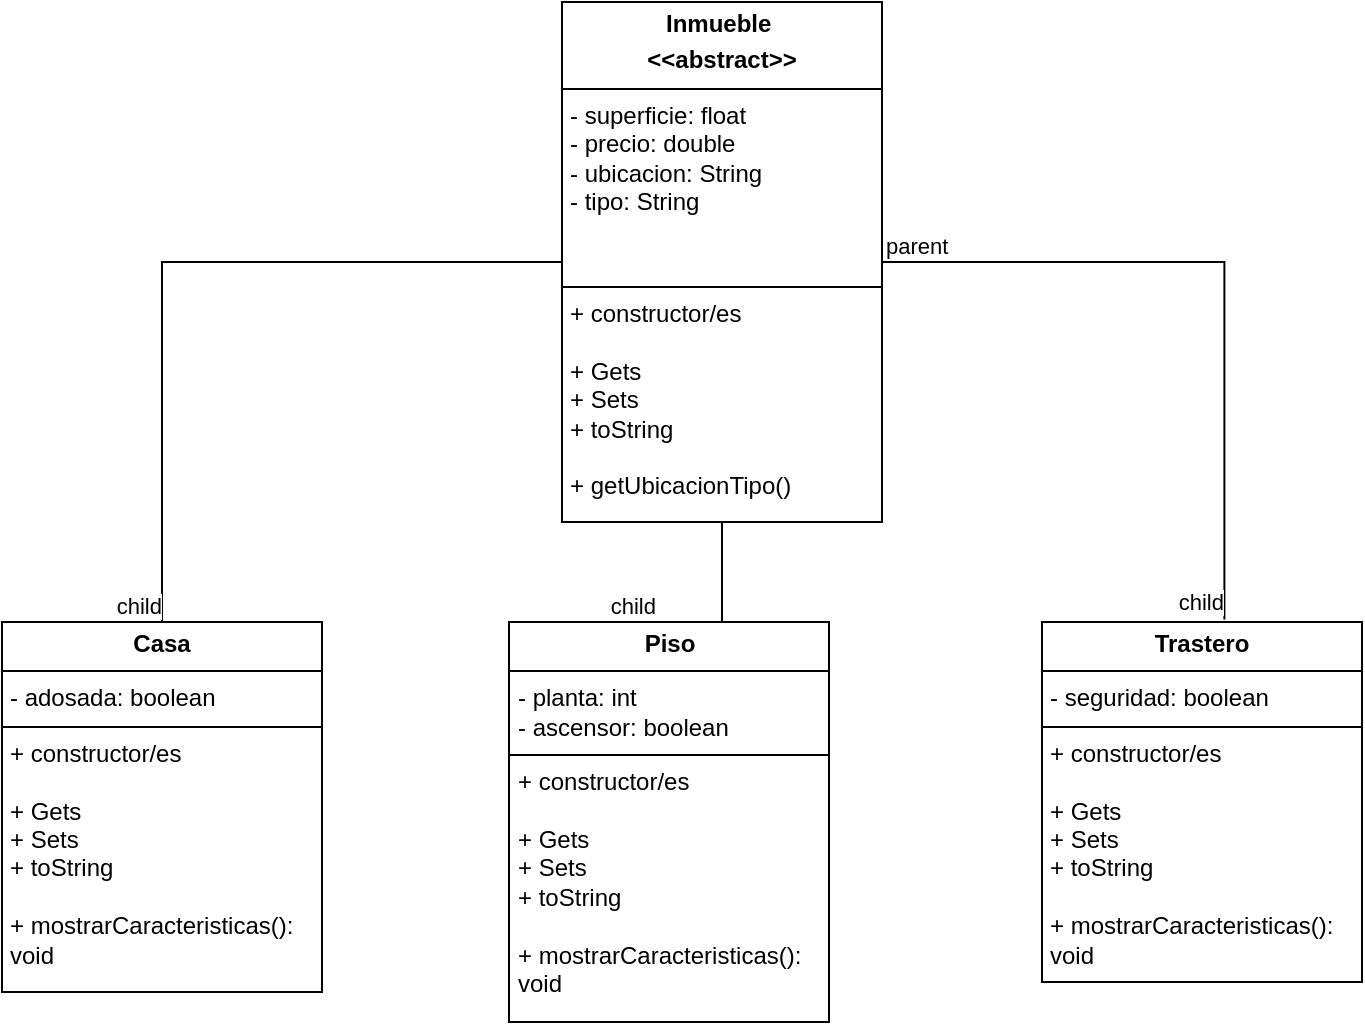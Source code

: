 <mxfile version="27.1.4">
  <diagram name="Página-1" id="6UwuOfi3thZ1TTabCSWb">
    <mxGraphModel dx="1042" dy="527" grid="1" gridSize="10" guides="1" tooltips="1" connect="1" arrows="1" fold="1" page="1" pageScale="1" pageWidth="827" pageHeight="1169" math="0" shadow="0">
      <root>
        <mxCell id="0" />
        <mxCell id="1" parent="0" />
        <mxCell id="gXOHecizUk67sBtpWtAF-37" value="" style="endArrow=none;html=1;edgeStyle=orthogonalEdgeStyle;rounded=0;entryX=0.5;entryY=0;entryDx=0;entryDy=0;" edge="1" parent="1" source="gXOHecizUk67sBtpWtAF-46" target="gXOHecizUk67sBtpWtAF-47">
          <mxGeometry relative="1" as="geometry">
            <mxPoint x="290" y="100" as="sourcePoint" />
            <mxPoint x="156.33" y="314.896" as="targetPoint" />
          </mxGeometry>
        </mxCell>
        <mxCell id="gXOHecizUk67sBtpWtAF-38" value="parent" style="edgeLabel;resizable=0;html=1;align=left;verticalAlign=bottom;" connectable="0" vertex="1" parent="gXOHecizUk67sBtpWtAF-37">
          <mxGeometry x="-1" relative="1" as="geometry" />
        </mxCell>
        <mxCell id="gXOHecizUk67sBtpWtAF-39" value="child" style="edgeLabel;resizable=0;html=1;align=right;verticalAlign=bottom;" connectable="0" vertex="1" parent="gXOHecizUk67sBtpWtAF-37">
          <mxGeometry x="1" relative="1" as="geometry" />
        </mxCell>
        <mxCell id="gXOHecizUk67sBtpWtAF-40" value="" style="endArrow=none;html=1;edgeStyle=orthogonalEdgeStyle;rounded=0;entryX=0.5;entryY=0;entryDx=0;entryDy=0;exitX=0.5;exitY=1;exitDx=0;exitDy=0;" edge="1" parent="1" source="gXOHecizUk67sBtpWtAF-46" target="gXOHecizUk67sBtpWtAF-48">
          <mxGeometry relative="1" as="geometry">
            <mxPoint x="436" y="210" as="sourcePoint" />
            <mxPoint x="435.54" y="312.972" as="targetPoint" />
            <Array as="points">
              <mxPoint x="440" y="340" />
            </Array>
          </mxGeometry>
        </mxCell>
        <mxCell id="gXOHecizUk67sBtpWtAF-41" value="parent" style="edgeLabel;resizable=0;html=1;align=left;verticalAlign=bottom;" connectable="0" vertex="1" parent="gXOHecizUk67sBtpWtAF-40">
          <mxGeometry x="-1" relative="1" as="geometry" />
        </mxCell>
        <mxCell id="gXOHecizUk67sBtpWtAF-42" value="child" style="edgeLabel;resizable=0;html=1;align=right;verticalAlign=bottom;" connectable="0" vertex="1" parent="gXOHecizUk67sBtpWtAF-40">
          <mxGeometry x="1" relative="1" as="geometry">
            <mxPoint x="-6" as="offset" />
          </mxGeometry>
        </mxCell>
        <mxCell id="gXOHecizUk67sBtpWtAF-43" value="" style="endArrow=none;html=1;edgeStyle=orthogonalEdgeStyle;rounded=0;exitX=1;exitY=0.5;exitDx=0;exitDy=0;entryX=0.57;entryY=-0.007;entryDx=0;entryDy=0;entryPerimeter=0;" edge="1" parent="1" source="gXOHecizUk67sBtpWtAF-46" target="gXOHecizUk67sBtpWtAF-49">
          <mxGeometry relative="1" as="geometry">
            <mxPoint x="520" y="79" as="sourcePoint" />
            <mxPoint x="680" y="390" as="targetPoint" />
          </mxGeometry>
        </mxCell>
        <mxCell id="gXOHecizUk67sBtpWtAF-44" value="parent" style="edgeLabel;resizable=0;html=1;align=left;verticalAlign=bottom;" connectable="0" vertex="1" parent="gXOHecizUk67sBtpWtAF-43">
          <mxGeometry x="-1" relative="1" as="geometry" />
        </mxCell>
        <mxCell id="gXOHecizUk67sBtpWtAF-45" value="child" style="edgeLabel;resizable=0;html=1;align=right;verticalAlign=bottom;" connectable="0" vertex="1" parent="gXOHecizUk67sBtpWtAF-43">
          <mxGeometry x="1" relative="1" as="geometry" />
        </mxCell>
        <mxCell id="gXOHecizUk67sBtpWtAF-46" value="&lt;p style=&quot;margin:0px;margin-top:4px;text-align:center;&quot;&gt;&lt;b&gt;Inmueble&amp;nbsp;&lt;/b&gt;&lt;/p&gt;&lt;p style=&quot;margin:0px;margin-top:4px;text-align:center;&quot;&gt;&lt;b&gt;&amp;lt;&amp;lt;abstract&amp;gt;&amp;gt;&lt;/b&gt;&lt;/p&gt;&lt;hr size=&quot;1&quot; style=&quot;border-style:solid;&quot;&gt;&lt;p style=&quot;margin:0px;margin-left:4px;&quot;&gt;- superficie: float&lt;/p&gt;&lt;p style=&quot;margin:0px;margin-left:4px;&quot;&gt;- precio: double&lt;/p&gt;&lt;p style=&quot;margin:0px;margin-left:4px;&quot;&gt;- ubicacion: String&lt;/p&gt;&lt;p style=&quot;margin:0px;margin-left:4px;&quot;&gt;- tipo: String&lt;/p&gt;&lt;p style=&quot;margin:0px;margin-left:4px;&quot;&gt;&lt;br&gt;&lt;/p&gt;&lt;p style=&quot;margin:0px;margin-left:4px;&quot;&gt;&lt;span style=&quot;color: rgba(0, 0, 0, 0); font-family: monospace; font-size: 0px; text-wrap-mode: nowrap;&quot;&gt;%3CmxGraphModel%3E%3Croot%3E%3CmxCell%20id%3D%220%22%2F%3E%3CmxCell%20id%3D%221%22%20parent%3D%220%22%2F%3E%3CmxCell%20id%3D%222%22%20value%3D%22%2B%20superficie%3A%20double%22%20style%3D%22text%3BstrokeColor%3Dnone%3BfillColor%3Dnone%3Balign%3Dleft%3BverticalAlign%3Dtop%3BspacingLeft%3D4%3BspacingRight%3D4%3Boverflow%3Dhidden%3Brotatable%3D0%3Bpoints%3D%5B%5B0%2C0.5%5D%2C%5B1%2C0.5%5D%5D%3BportConstraint%3Deastwest%3BwhiteSpace%3Dwrap%3Bhtml%3D1%3B%22%20vertex%3D%221%22%20parent%3D%221%22%3E%3CmxGeometry%20x%3D%22350%22%20y%3D%2266%22%20width%3D%22170%22%20height%3D%2226%22%20as%3D%22geometry%22%2F%3E%3C%2FmxCell%3E%3C%2Froot%3E%3C%2FmxGraphModel%3E&lt;/span&gt;&lt;/p&gt;&lt;hr size=&quot;1&quot; style=&quot;border-style:solid;&quot;&gt;&lt;p style=&quot;margin:0px;margin-left:4px;&quot;&gt;+ constructor/es&lt;/p&gt;&lt;p style=&quot;margin:0px;margin-left:4px;&quot;&gt;&lt;br&gt;&lt;/p&gt;&lt;p style=&quot;margin: 0px 0px 0px 4px;&quot;&gt;&lt;span style=&quot;background-color: transparent; color: light-dark(rgb(0, 0, 0), rgb(255, 255, 255));&quot;&gt;+ Gets&lt;/span&gt;&lt;/p&gt;&lt;p style=&quot;margin: 0px 0px 0px 4px;&quot;&gt;+ Sets&lt;/p&gt;&lt;p style=&quot;margin: 0px 0px 0px 4px;&quot;&gt;+ toString&lt;/p&gt;&lt;p style=&quot;margin: 0px 0px 0px 4px;&quot;&gt;&lt;br&gt;&lt;/p&gt;&lt;p style=&quot;margin:0px;margin-left:4px;&quot;&gt;+ getUbicacionTipo()&lt;/p&gt;&lt;p style=&quot;margin:0px;margin-left:4px;&quot;&gt;&lt;br&gt;&lt;/p&gt;" style="verticalAlign=top;align=left;overflow=fill;html=1;whiteSpace=wrap;" vertex="1" parent="1">
          <mxGeometry x="360" y="30" width="160" height="260" as="geometry" />
        </mxCell>
        <mxCell id="gXOHecizUk67sBtpWtAF-47" value="&lt;p style=&quot;margin:0px;margin-top:4px;text-align:center;&quot;&gt;&lt;b&gt;Casa&lt;/b&gt;&lt;/p&gt;&lt;hr size=&quot;1&quot; style=&quot;border-style:solid;&quot;&gt;&lt;p style=&quot;margin:0px;margin-left:4px;&quot;&gt;- adosada: boolean&lt;/p&gt;&lt;hr size=&quot;1&quot; style=&quot;border-style:solid;&quot;&gt;&lt;p style=&quot;margin:0px;margin-left:4px;&quot;&gt;+ constructor/es&lt;/p&gt;&lt;p style=&quot;margin:0px;margin-left:4px;&quot;&gt;&lt;br&gt;&lt;/p&gt;&lt;p style=&quot;margin:0px;margin-left:4px;&quot;&gt;&lt;span style=&quot;background-color: transparent; color: light-dark(rgb(0, 0, 0), rgb(255, 255, 255));&quot;&gt;+ Gets&lt;/span&gt;&lt;/p&gt;&lt;p style=&quot;margin: 0px 0px 0px 4px;&quot;&gt;+ Sets&lt;/p&gt;&lt;p style=&quot;margin: 0px 0px 0px 4px;&quot;&gt;+ toString&lt;/p&gt;&lt;p style=&quot;margin: 0px 0px 0px 4px;&quot;&gt;&lt;br&gt;&lt;/p&gt;&lt;p style=&quot;margin: 0px 0px 0px 4px;&quot;&gt;+ mostrarCaracteristicas(): void&lt;/p&gt;" style="verticalAlign=top;align=left;overflow=fill;html=1;whiteSpace=wrap;" vertex="1" parent="1">
          <mxGeometry x="80" y="340" width="160" height="185" as="geometry" />
        </mxCell>
        <mxCell id="gXOHecizUk67sBtpWtAF-48" value="&lt;p style=&quot;margin:0px;margin-top:4px;text-align:center;&quot;&gt;&lt;b&gt;Piso&lt;/b&gt;&lt;/p&gt;&lt;hr size=&quot;1&quot; style=&quot;border-style:solid;&quot;&gt;&lt;p style=&quot;margin:0px;margin-left:4px;&quot;&gt;- planta: int&lt;/p&gt;&lt;p style=&quot;margin:0px;margin-left:4px;&quot;&gt;- ascensor: boolean&lt;/p&gt;&lt;hr size=&quot;1&quot; style=&quot;border-style:solid;&quot;&gt;&lt;p style=&quot;margin: 0px 0px 0px 4px;&quot;&gt;+ constructor/es&lt;/p&gt;&lt;p style=&quot;margin: 0px 0px 0px 4px;&quot;&gt;&lt;br&gt;&lt;/p&gt;&lt;p style=&quot;margin: 0px 0px 0px 4px;&quot;&gt;&lt;span style=&quot;background-color: transparent; color: light-dark(rgb(0, 0, 0), rgb(255, 255, 255));&quot;&gt;+ Gets&lt;/span&gt;&lt;/p&gt;&lt;p style=&quot;margin: 0px 0px 0px 4px;&quot;&gt;+ Sets&lt;/p&gt;&lt;p style=&quot;margin: 0px 0px 0px 4px;&quot;&gt;+ toString&lt;/p&gt;&lt;p style=&quot;margin: 0px 0px 0px 4px;&quot;&gt;&lt;br&gt;&lt;/p&gt;&lt;p style=&quot;margin:0px;margin-left:4px;&quot;&gt;+ mostrarCaracteristicas(): void&lt;/p&gt;&lt;p style=&quot;margin:0px;margin-left:4px;&quot;&gt;&lt;br&gt;&lt;/p&gt;" style="verticalAlign=top;align=left;overflow=fill;html=1;whiteSpace=wrap;" vertex="1" parent="1">
          <mxGeometry x="333.5" y="340" width="160" height="200" as="geometry" />
        </mxCell>
        <mxCell id="gXOHecizUk67sBtpWtAF-49" value="&lt;p style=&quot;margin:0px;margin-top:4px;text-align:center;&quot;&gt;&lt;b&gt;Trastero&lt;/b&gt;&lt;/p&gt;&lt;hr size=&quot;1&quot; style=&quot;border-style:solid;&quot;&gt;&lt;p style=&quot;margin:0px;margin-left:4px;&quot;&gt;- seguridad: boolean&lt;/p&gt;&lt;hr size=&quot;1&quot; style=&quot;border-style:solid;&quot;&gt;&lt;p style=&quot;margin: 0px 0px 0px 4px;&quot;&gt;+ constructor/es&lt;/p&gt;&lt;p style=&quot;margin: 0px 0px 0px 4px;&quot;&gt;&lt;br&gt;&lt;/p&gt;&lt;p style=&quot;margin: 0px 0px 0px 4px;&quot;&gt;&lt;span style=&quot;background-color: transparent; color: light-dark(rgb(0, 0, 0), rgb(255, 255, 255));&quot;&gt;+ Gets&lt;/span&gt;&lt;/p&gt;&lt;p style=&quot;margin: 0px 0px 0px 4px;&quot;&gt;+ Sets&lt;/p&gt;&lt;p style=&quot;margin: 0px 0px 0px 4px;&quot;&gt;+ toString&lt;/p&gt;&lt;p style=&quot;margin:0px;margin-left:4px;&quot;&gt;&lt;br&gt;&lt;/p&gt;&lt;p style=&quot;margin:0px;margin-left:4px;&quot;&gt;+ mostrarCaracteristicas(): void&lt;/p&gt;&lt;p style=&quot;margin: 0px 0px 0px 4px;&quot;&gt;&lt;br&gt;&lt;/p&gt;" style="verticalAlign=top;align=left;overflow=fill;html=1;whiteSpace=wrap;" vertex="1" parent="1">
          <mxGeometry x="600" y="340" width="160" height="180" as="geometry" />
        </mxCell>
      </root>
    </mxGraphModel>
  </diagram>
</mxfile>
